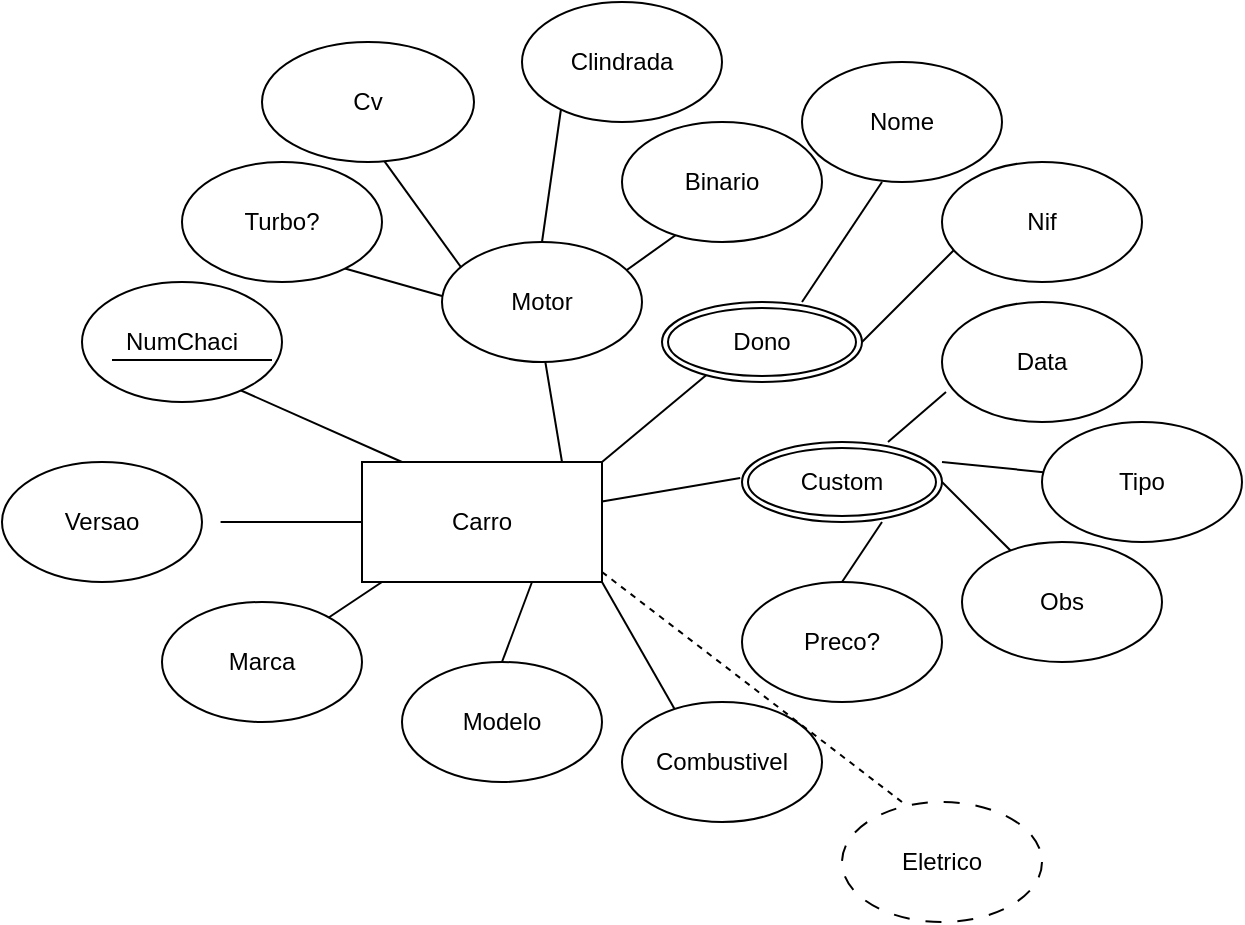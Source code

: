 <mxfile version="28.2.3">
  <diagram name="Página-1" id="ty4T6BETJSiOEMqTfMGO">
    <mxGraphModel dx="1426" dy="785" grid="1" gridSize="10" guides="1" tooltips="1" connect="1" arrows="1" fold="1" page="1" pageScale="1" pageWidth="827" pageHeight="1169" math="0" shadow="0">
      <root>
        <mxCell id="0" />
        <mxCell id="1" parent="0" />
        <mxCell id="_sikG3KofwuxZ6Tgt3e6-1" value="Carro" style="rounded=0;whiteSpace=wrap;html=1;" parent="1" vertex="1">
          <mxGeometry x="300" y="370" width="120" height="60" as="geometry" />
        </mxCell>
        <mxCell id="_sikG3KofwuxZ6Tgt3e6-2" value="" style="endArrow=none;html=1;rounded=0;" parent="1" edge="1">
          <mxGeometry width="50" height="50" relative="1" as="geometry">
            <mxPoint x="320" y="370" as="sourcePoint" />
            <mxPoint x="230" y="330" as="targetPoint" />
            <Array as="points" />
          </mxGeometry>
        </mxCell>
        <mxCell id="_sikG3KofwuxZ6Tgt3e6-3" value="NumChaci" style="ellipse;whiteSpace=wrap;html=1;" parent="1" vertex="1">
          <mxGeometry x="160" y="280" width="100" height="60" as="geometry" />
        </mxCell>
        <mxCell id="_sikG3KofwuxZ6Tgt3e6-4" value="" style="endArrow=none;html=1;rounded=0;" parent="1" edge="1">
          <mxGeometry width="50" height="50" relative="1" as="geometry">
            <mxPoint x="175" y="319" as="sourcePoint" />
            <mxPoint x="255" y="319" as="targetPoint" />
          </mxGeometry>
        </mxCell>
        <mxCell id="_sikG3KofwuxZ6Tgt3e6-8" value="" style="endArrow=none;html=1;rounded=0;" parent="1" edge="1">
          <mxGeometry width="50" height="50" relative="1" as="geometry">
            <mxPoint x="400" y="370" as="sourcePoint" />
            <mxPoint x="390" y="310" as="targetPoint" />
          </mxGeometry>
        </mxCell>
        <mxCell id="_sikG3KofwuxZ6Tgt3e6-11" value="" style="endArrow=none;html=1;rounded=0;" parent="1" edge="1">
          <mxGeometry width="50" height="50" relative="1" as="geometry">
            <mxPoint x="390" y="260" as="sourcePoint" />
            <mxPoint x="400" y="190" as="targetPoint" />
          </mxGeometry>
        </mxCell>
        <mxCell id="_sikG3KofwuxZ6Tgt3e6-12" value="" style="endArrow=none;html=1;rounded=0;" parent="1" edge="1">
          <mxGeometry width="50" height="50" relative="1" as="geometry">
            <mxPoint x="354.841" y="279.998" as="sourcePoint" />
            <mxPoint x="310" y="217.91" as="targetPoint" />
          </mxGeometry>
        </mxCell>
        <mxCell id="_sikG3KofwuxZ6Tgt3e6-13" value="Cv" style="ellipse;whiteSpace=wrap;html=1;" parent="1" vertex="1">
          <mxGeometry x="250" y="160" width="106" height="60" as="geometry" />
        </mxCell>
        <mxCell id="_sikG3KofwuxZ6Tgt3e6-15" value="Clindrada" style="ellipse;whiteSpace=wrap;html=1;" parent="1" vertex="1">
          <mxGeometry x="380" y="140" width="100" height="60" as="geometry" />
        </mxCell>
        <mxCell id="_sikG3KofwuxZ6Tgt3e6-16" value="" style="endArrow=none;html=1;rounded=0;" parent="1" edge="1">
          <mxGeometry width="50" height="50" relative="1" as="geometry">
            <mxPoint x="410" y="290" as="sourcePoint" />
            <mxPoint x="480" y="240" as="targetPoint" />
          </mxGeometry>
        </mxCell>
        <mxCell id="_sikG3KofwuxZ6Tgt3e6-17" value="Binario" style="ellipse;whiteSpace=wrap;html=1;" parent="1" vertex="1">
          <mxGeometry x="430" y="200" width="100" height="60" as="geometry" />
        </mxCell>
        <mxCell id="_sikG3KofwuxZ6Tgt3e6-19" value="" style="endArrow=none;html=1;rounded=0;" parent="1" edge="1">
          <mxGeometry width="50" height="50" relative="1" as="geometry">
            <mxPoint x="280" y="450" as="sourcePoint" />
            <mxPoint x="310" y="430" as="targetPoint" />
          </mxGeometry>
        </mxCell>
        <mxCell id="_sikG3KofwuxZ6Tgt3e6-20" value="Marca" style="ellipse;whiteSpace=wrap;html=1;" parent="1" vertex="1">
          <mxGeometry x="200" y="440" width="100" height="60" as="geometry" />
        </mxCell>
        <mxCell id="_sikG3KofwuxZ6Tgt3e6-21" value="" style="endArrow=none;html=1;rounded=0;entryX=-0.009;entryY=0.633;entryDx=0;entryDy=0;entryPerimeter=0;" parent="1" source="_sikG3KofwuxZ6Tgt3e6-1" edge="1">
          <mxGeometry width="50" height="50" relative="1" as="geometry">
            <mxPoint x="420" y="450" as="sourcePoint" />
            <mxPoint x="489.1" y="377.98" as="targetPoint" />
          </mxGeometry>
        </mxCell>
        <mxCell id="_sikG3KofwuxZ6Tgt3e6-23" value="" style="endArrow=none;html=1;rounded=0;" parent="1" source="_sikG3KofwuxZ6Tgt3e6-28" edge="1">
          <mxGeometry width="50" height="50" relative="1" as="geometry">
            <mxPoint x="590" y="370" as="sourcePoint" />
            <mxPoint x="670.711" y="370" as="targetPoint" />
          </mxGeometry>
        </mxCell>
        <mxCell id="_sikG3KofwuxZ6Tgt3e6-24" value="" style="endArrow=none;html=1;rounded=0;entryX=0.02;entryY=0.75;entryDx=0;entryDy=0;entryPerimeter=0;exitX=0.73;exitY=0;exitDx=0;exitDy=0;exitPerimeter=0;" parent="1" edge="1" target="_sikG3KofwuxZ6Tgt3e6-27" source="PARrDj9q2Z82idLVjuQR-23">
          <mxGeometry width="50" height="50" relative="1" as="geometry">
            <mxPoint x="580" y="350" as="sourcePoint" />
            <mxPoint x="600" y="340" as="targetPoint" />
          </mxGeometry>
        </mxCell>
        <mxCell id="_sikG3KofwuxZ6Tgt3e6-25" value="" style="endArrow=none;html=1;rounded=0;" parent="1" edge="1">
          <mxGeometry width="50" height="50" relative="1" as="geometry">
            <mxPoint x="630" y="420" as="sourcePoint" />
            <mxPoint x="590" y="380" as="targetPoint" />
          </mxGeometry>
        </mxCell>
        <mxCell id="_sikG3KofwuxZ6Tgt3e6-26" value="" style="endArrow=none;html=1;rounded=0;exitX=0.5;exitY=0;exitDx=0;exitDy=0;" parent="1" edge="1" source="_sikG3KofwuxZ6Tgt3e6-29">
          <mxGeometry width="50" height="50" relative="1" as="geometry">
            <mxPoint x="530" y="430" as="sourcePoint" />
            <mxPoint x="560" y="400" as="targetPoint" />
          </mxGeometry>
        </mxCell>
        <mxCell id="_sikG3KofwuxZ6Tgt3e6-27" value="Data" style="ellipse;whiteSpace=wrap;html=1;" parent="1" vertex="1">
          <mxGeometry x="590" y="290" width="100" height="60" as="geometry" />
        </mxCell>
        <mxCell id="_sikG3KofwuxZ6Tgt3e6-29" value="Preco?" style="ellipse;whiteSpace=wrap;html=1;" parent="1" vertex="1">
          <mxGeometry x="490" y="430" width="100" height="60" as="geometry" />
        </mxCell>
        <mxCell id="_sikG3KofwuxZ6Tgt3e6-30" value="Obs" style="ellipse;whiteSpace=wrap;html=1;" parent="1" vertex="1">
          <mxGeometry x="600" y="410" width="100" height="60" as="geometry" />
        </mxCell>
        <mxCell id="_sikG3KofwuxZ6Tgt3e6-31" value="" style="endArrow=none;html=1;rounded=0;exitX=0.5;exitY=0;exitDx=0;exitDy=0;" parent="1" edge="1" source="PARrDj9q2Z82idLVjuQR-2">
          <mxGeometry width="50" height="50" relative="1" as="geometry">
            <mxPoint x="400" y="470" as="sourcePoint" />
            <mxPoint x="385" y="430" as="targetPoint" />
          </mxGeometry>
        </mxCell>
        <mxCell id="PARrDj9q2Z82idLVjuQR-2" value="Modelo" style="ellipse;whiteSpace=wrap;html=1;" vertex="1" parent="1">
          <mxGeometry x="320" y="470" width="100" height="60" as="geometry" />
        </mxCell>
        <mxCell id="PARrDj9q2Z82idLVjuQR-4" value="Motor" style="ellipse;whiteSpace=wrap;html=1;" vertex="1" parent="1">
          <mxGeometry x="340" y="260" width="100" height="60" as="geometry" />
        </mxCell>
        <mxCell id="PARrDj9q2Z82idLVjuQR-6" value="Versao" style="ellipse;whiteSpace=wrap;html=1;" vertex="1" parent="1">
          <mxGeometry x="120" y="370" width="100" height="60" as="geometry" />
        </mxCell>
        <mxCell id="PARrDj9q2Z82idLVjuQR-7" value="" style="endArrow=none;html=1;rounded=0;" edge="1" parent="1" source="_sikG3KofwuxZ6Tgt3e6-1">
          <mxGeometry width="50" height="50" relative="1" as="geometry">
            <mxPoint x="229.289" y="450" as="sourcePoint" />
            <mxPoint x="229.289" y="400" as="targetPoint" />
          </mxGeometry>
        </mxCell>
        <mxCell id="PARrDj9q2Z82idLVjuQR-8" value="" style="endArrow=none;html=1;rounded=0;entryX=1;entryY=1;entryDx=0;entryDy=0;" edge="1" parent="1" target="_sikG3KofwuxZ6Tgt3e6-1">
          <mxGeometry width="50" height="50" relative="1" as="geometry">
            <mxPoint x="460" y="500" as="sourcePoint" />
            <mxPoint x="460" y="440" as="targetPoint" />
          </mxGeometry>
        </mxCell>
        <mxCell id="PARrDj9q2Z82idLVjuQR-9" value="Combustivel" style="ellipse;whiteSpace=wrap;html=1;" vertex="1" parent="1">
          <mxGeometry x="430" y="490" width="100" height="60" as="geometry" />
        </mxCell>
        <mxCell id="PARrDj9q2Z82idLVjuQR-10" value="" style="endArrow=none;dashed=1;html=1;rounded=0;" edge="1" parent="1">
          <mxGeometry width="50" height="50" relative="1" as="geometry">
            <mxPoint x="420" y="425" as="sourcePoint" />
            <mxPoint x="570" y="540" as="targetPoint" />
          </mxGeometry>
        </mxCell>
        <mxCell id="PARrDj9q2Z82idLVjuQR-11" value="Eletrico" style="ellipse;whiteSpace=wrap;html=1;dashed=1;dashPattern=8 8;" vertex="1" parent="1">
          <mxGeometry x="540" y="540" width="100" height="60" as="geometry" />
        </mxCell>
        <mxCell id="PARrDj9q2Z82idLVjuQR-13" value="" style="endArrow=none;html=1;rounded=0;exitX=1;exitY=0.617;exitDx=0;exitDy=0;exitPerimeter=0;" edge="1" parent="1">
          <mxGeometry width="50" height="50" relative="1" as="geometry">
            <mxPoint x="340" y="287.02" as="sourcePoint" />
            <mxPoint x="280" y="270" as="targetPoint" />
          </mxGeometry>
        </mxCell>
        <mxCell id="PARrDj9q2Z82idLVjuQR-14" value="Turbo?" style="ellipse;whiteSpace=wrap;html=1;" vertex="1" parent="1">
          <mxGeometry x="210" y="220" width="100" height="60" as="geometry" />
        </mxCell>
        <mxCell id="PARrDj9q2Z82idLVjuQR-15" value="" style="endArrow=none;html=1;rounded=0;" edge="1" parent="1">
          <mxGeometry width="50" height="50" relative="1" as="geometry">
            <mxPoint x="420" y="370" as="sourcePoint" />
            <mxPoint x="480" y="320" as="targetPoint" />
          </mxGeometry>
        </mxCell>
        <mxCell id="PARrDj9q2Z82idLVjuQR-16" value="Dono" style="ellipse;shape=doubleEllipse;margin=3;whiteSpace=wrap;html=1;align=center;" vertex="1" parent="1">
          <mxGeometry x="450" y="290" width="100" height="40" as="geometry" />
        </mxCell>
        <mxCell id="PARrDj9q2Z82idLVjuQR-18" value="" style="endArrow=none;html=1;rounded=0;" edge="1" parent="1">
          <mxGeometry width="50" height="50" relative="1" as="geometry">
            <mxPoint x="520" y="290" as="sourcePoint" />
            <mxPoint x="560" y="230" as="targetPoint" />
          </mxGeometry>
        </mxCell>
        <mxCell id="PARrDj9q2Z82idLVjuQR-19" value="" style="endArrow=none;html=1;rounded=0;" edge="1" parent="1">
          <mxGeometry width="50" height="50" relative="1" as="geometry">
            <mxPoint x="550" y="310" as="sourcePoint" />
            <mxPoint x="600" y="260" as="targetPoint" />
          </mxGeometry>
        </mxCell>
        <mxCell id="PARrDj9q2Z82idLVjuQR-20" value="Nome" style="ellipse;whiteSpace=wrap;html=1;" vertex="1" parent="1">
          <mxGeometry x="520" y="170" width="100" height="60" as="geometry" />
        </mxCell>
        <mxCell id="PARrDj9q2Z82idLVjuQR-21" value="Nif" style="ellipse;whiteSpace=wrap;html=1;" vertex="1" parent="1">
          <mxGeometry x="590" y="220" width="100" height="60" as="geometry" />
        </mxCell>
        <mxCell id="PARrDj9q2Z82idLVjuQR-23" value="Custom" style="ellipse;shape=doubleEllipse;margin=3;whiteSpace=wrap;html=1;align=center;" vertex="1" parent="1">
          <mxGeometry x="490" y="360" width="100" height="40" as="geometry" />
        </mxCell>
        <mxCell id="PARrDj9q2Z82idLVjuQR-24" value="" style="endArrow=none;html=1;rounded=0;" edge="1" parent="1" target="_sikG3KofwuxZ6Tgt3e6-28">
          <mxGeometry width="50" height="50" relative="1" as="geometry">
            <mxPoint x="590" y="370" as="sourcePoint" />
            <mxPoint x="670.711" y="370" as="targetPoint" />
          </mxGeometry>
        </mxCell>
        <mxCell id="_sikG3KofwuxZ6Tgt3e6-28" value="Tipo" style="ellipse;whiteSpace=wrap;html=1;" parent="1" vertex="1">
          <mxGeometry x="640" y="350" width="100" height="60" as="geometry" />
        </mxCell>
      </root>
    </mxGraphModel>
  </diagram>
</mxfile>
